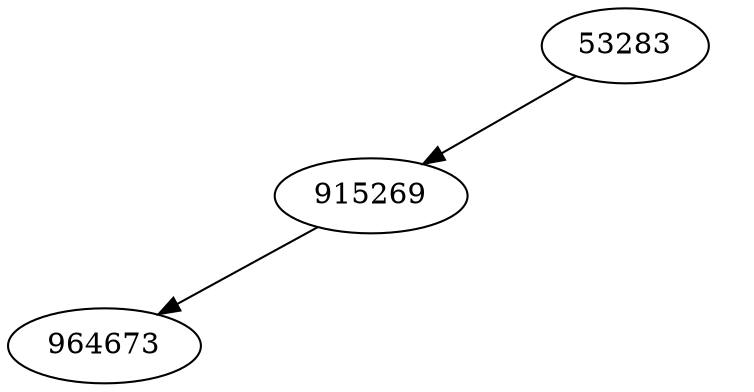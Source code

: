 digraph BSTree{
	53283 -> 915269;
	53283 -> null53283[weight=100, style=invis];null53283[style=invis];
	915269 -> 964673;
	915269 -> null915269[weight=100, style=invis];null915269[style=invis];
}
